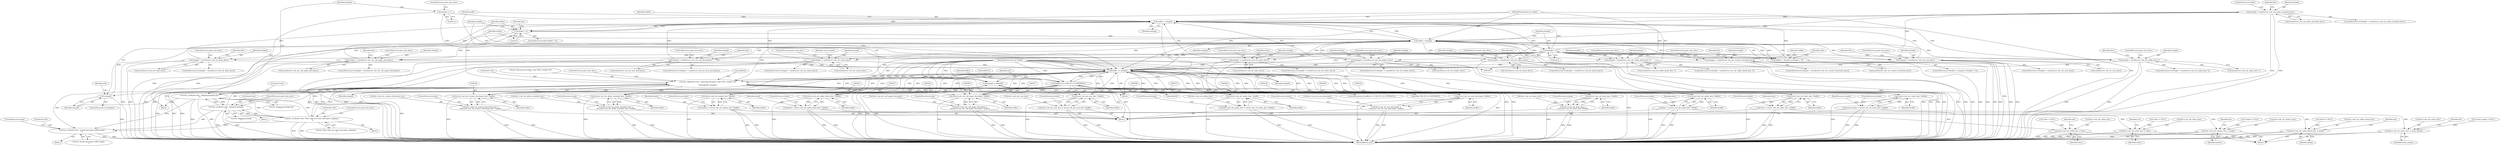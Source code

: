 digraph "0_linux_2e1c42391ff2556387b3cb6308b24f6f65619feb@API" {
"1000391" [label="(Call,elength < sizeof(struct usb_cdc_mbim_extended_desc))"];
"1000171" [label="(Call,buflen < elength)"];
"1000146" [label="(Call,buflen > 0)"];
"1000426" [label="(Call,buflen -= elength)"];
"1000325" [label="(Call,elength < sizeof(struct usb_cdc_mdlm_desc *))"];
"1000174" [label="(Call,elength < 3)"];
"1000295" [label="(Call,elength < sizeof(struct usb_cdc_call_mgmt_descriptor))"];
"1000391" [label="(Call,elength < sizeof(struct usb_cdc_mbim_extended_desc))"];
"1000310" [label="(Call,elength < sizeof(struct usb_cdc_dmm_desc))"];
"1000165" [label="(Call,elength = 1)"];
"1000262" [label="(Call,elength < sizeof(struct usb_cdc_acm_descriptor))"];
"1000206" [label="(Call,elength < sizeof(struct usb_cdc_union_desc))"];
"1000277" [label="(Call,elength != sizeof(struct usb_cdc_ether_desc))"];
"1000244" [label="(Call,elength != sizeof(struct usb_cdc_header_desc))"];
"1000376" [label="(Call,elength < sizeof(struct usb_cdc_mbim_desc))"];
"1000343" [label="(Call,elength < sizeof(struct usb_cdc_mdlm_detail_desc *))"];
"1000229" [label="(Call,elength < sizeof(struct usb_cdc_country_functional_desc))"];
"1000412" [label="(Call,dev_dbg(&intf->dev, \"Ignoring descriptor: type %02x, length %ud\n\",\n\t\t\t\t\tbuffer[2], elength))"];
"1000159" [label="(Call,dev_err(&intf->dev, \"skipping garbage byte\n\"))"];
"1000192" [label="(Call,dev_err(&intf->dev, \"skipping garbage\n\"))"];
"1000214" [label="(Call,dev_err(&intf->dev, \"More than one union descriptor, skipping ...\n\"))"];
"1000429" [label="(Call,buffer += elength)"];
"1000361" [label="(Call,elength < sizeof(struct usb_cdc_ncm_desc))"];
"1000355" [label="(Call,(struct usb_cdc_mdlm_detail_desc *)buffer)"];
"1000186" [label="(Call,buffer[1] != USB_DT_CS_INTERFACE)"];
"1000107" [label="(MethodParameterIn,u8 *buffer)"];
"1000385" [label="(Call,(struct usb_cdc_mbim_desc *)buffer)"];
"1000271" [label="(Call,(struct usb_cdc_acm_descriptor *)buffer)"];
"1000319" [label="(Call,(struct usb_cdc_dmm_desc *)buffer)"];
"1000337" [label="(Call,(struct usb_cdc_mdlm_desc *)buffer)"];
"1000289" [label="(Call,(struct usb_cdc_ether_desc *)buffer)"];
"1000223" [label="(Call,(struct usb_cdc_union_desc *)buffer)"];
"1000238" [label="(Call,(struct usb_cdc_country_functional_desc *)buffer)"];
"1000400" [label="(Call,(struct usb_cdc_mbim_extended_desc *)buffer)"];
"1000256" [label="(Call,(struct usb_cdc_header_desc *)buffer)"];
"1000304" [label="(Call,(struct usb_cdc_call_mgmt_descriptor *)buffer)"];
"1000370" [label="(Call,(struct usb_cdc_ncm_desc *)buffer)"];
"1000108" [label="(MethodParameterIn,int buflen)"];
"1000156" [label="(Call,!elength)"];
"1000150" [label="(Call,elength = buffer[0])"];
"1000170" [label="(Call,(buflen < elength) || (elength < 3))"];
"1000221" [label="(Call,union_header = (struct usb_cdc_union_desc *)buffer)"];
"1000432" [label="(Call,hdr->usb_cdc_union_desc = union_header)"];
"1000234" [label="(Call,hdr->usb_cdc_country_functional_desc =\n\t\t\t\t(struct usb_cdc_country_functional_desc *)buffer)"];
"1000254" [label="(Call,header = (struct usb_cdc_header_desc *)buffer)"];
"1000437" [label="(Call,hdr->usb_cdc_header_desc = header)"];
"1000267" [label="(Call,hdr->usb_cdc_acm_descriptor =\n\t\t\t\t(struct usb_cdc_acm_descriptor *)buffer)"];
"1000287" [label="(Call,ether = (struct usb_cdc_ether_desc *)buffer)"];
"1000452" [label="(Call,hdr->usb_cdc_ether_desc = ether)"];
"1000300" [label="(Call,hdr->usb_cdc_call_mgmt_descriptor =\n\t\t\t\t(struct usb_cdc_call_mgmt_descriptor *)buffer)"];
"1000315" [label="(Call,hdr->usb_cdc_dmm_desc =\n\t\t\t\t(struct usb_cdc_dmm_desc *)buffer)"];
"1000335" [label="(Call,desc = (struct usb_cdc_mdlm_desc *)buffer)"];
"1000447" [label="(Call,hdr->usb_cdc_mdlm_desc = desc)"];
"1000353" [label="(Call,detail = (struct usb_cdc_mdlm_detail_desc *)buffer)"];
"1000442" [label="(Call,hdr->usb_cdc_mdlm_detail_desc = detail)"];
"1000366" [label="(Call,hdr->usb_cdc_ncm_desc = (struct usb_cdc_ncm_desc *)buffer)"];
"1000381" [label="(Call,hdr->usb_cdc_mbim_desc = (struct usb_cdc_mbim_desc *)buffer)"];
"1000396" [label="(Call,hdr->usb_cdc_mbim_extended_desc =\n\t\t\t\t(struct usb_cdc_mbim_extended_desc *)buffer)"];
"1000178" [label="(Call,dev_err(&intf->dev, \"invalid descriptor buffer length\n\"))"];
"1000281" [label="(ControlStructure,goto next_desc;)"];
"1000321" [label="(Identifier,buffer)"];
"1000222" [label="(Identifier,union_header)"];
"1000458" [label="(Identifier,cnt)"];
"1000273" [label="(Identifier,buffer)"];
"1000312" [label="(Call,sizeof(struct usb_cdc_dmm_desc))"];
"1000188" [label="(Identifier,buffer)"];
"1000240" [label="(Identifier,buffer)"];
"1000192" [label="(Call,dev_err(&intf->dev, \"skipping garbage\n\"))"];
"1000421" [label="(Identifier,elength)"];
"1000393" [label="(Call,sizeof(struct usb_cdc_mbim_extended_desc))"];
"1000354" [label="(Identifier,detail)"];
"1000439" [label="(Identifier,hdr)"];
"1000373" [label="(ControlStructure,break;)"];
"1000266" [label="(ControlStructure,goto next_desc;)"];
"1000381" [label="(Call,hdr->usb_cdc_mbim_desc = (struct usb_cdc_mbim_desc *)buffer)"];
"1000262" [label="(Call,elength < sizeof(struct usb_cdc_acm_descriptor))"];
"1000205" [label="(ControlStructure,if (elength < sizeof(struct usb_cdc_union_desc)))"];
"1000454" [label="(Identifier,hdr)"];
"1000183" [label="(Literal,\"invalid descriptor buffer length\n\")"];
"1000219" [label="(Literal,\"More than one union descriptor, skipping ...\n\")"];
"1000291" [label="(Identifier,buffer)"];
"1000347" [label="(ControlStructure,goto next_desc;)"];
"1000310" [label="(Call,elength < sizeof(struct usb_cdc_dmm_desc))"];
"1000443" [label="(Call,hdr->usb_cdc_mdlm_detail_desc)"];
"1000186" [label="(Call,buffer[1] != USB_DT_CS_INTERFACE)"];
"1000109" [label="(Block,)"];
"1000235" [label="(Call,hdr->usb_cdc_country_functional_desc)"];
"1000446" [label="(Identifier,detail)"];
"1000426" [label="(Call,buflen -= elength)"];
"1000327" [label="(Call,sizeof(struct usb_cdc_mdlm_desc *))"];
"1000302" [label="(Identifier,hdr)"];
"1000231" [label="(Call,sizeof(struct usb_cdc_country_functional_desc))"];
"1000208" [label="(Call,sizeof(struct usb_cdc_union_desc))"];
"1000300" [label="(Call,hdr->usb_cdc_call_mgmt_descriptor =\n\t\t\t\t(struct usb_cdc_call_mgmt_descriptor *)buffer)"];
"1000432" [label="(Call,hdr->usb_cdc_union_desc = union_header)"];
"1000119" [label="(Call,*ether = NULL)"];
"1000309" [label="(ControlStructure,if (elength < sizeof(struct usb_cdc_dmm_desc)))"];
"1000166" [label="(Identifier,elength)"];
"1000363" [label="(Call,sizeof(struct usb_cdc_ncm_desc))"];
"1000287" [label="(Call,ether = (struct usb_cdc_ether_desc *)buffer)"];
"1000172" [label="(Identifier,buflen)"];
"1000271" [label="(Call,(struct usb_cdc_acm_descriptor *)buffer)"];
"1000311" [label="(Identifier,elength)"];
"1000256" [label="(Call,(struct usb_cdc_header_desc *)buffer)"];
"1000230" [label="(Identifier,elength)"];
"1000413" [label="(Call,&intf->dev)"];
"1000250" [label="(Identifier,header)"];
"1000431" [label="(Identifier,elength)"];
"1000391" [label="(Call,elength < sizeof(struct usb_cdc_mbim_extended_desc))"];
"1000304" [label="(Call,(struct usb_cdc_call_mgmt_descriptor *)buffer)"];
"1000314" [label="(ControlStructure,goto next_desc;)"];
"1000355" [label="(Call,(struct usb_cdc_mdlm_detail_desc *)buffer)"];
"1000372" [label="(Identifier,buffer)"];
"1000390" [label="(ControlStructure,if (elength < sizeof(struct usb_cdc_mbim_extended_desc)))"];
"1000368" [label="(Identifier,hdr)"];
"1000375" [label="(ControlStructure,if (elength < sizeof(struct usb_cdc_mbim_desc)))"];
"1000258" [label="(Identifier,buffer)"];
"1000448" [label="(Call,hdr->usb_cdc_mdlm_desc)"];
"1000412" [label="(Call,dev_dbg(&intf->dev, \"Ignoring descriptor: type %02x, length %ud\n\",\n\t\t\t\t\tbuffer[2], elength))"];
"1000292" [label="(ControlStructure,break;)"];
"1000127" [label="(Call,*desc = NULL)"];
"1000263" [label="(Identifier,elength)"];
"1000269" [label="(Identifier,hdr)"];
"1000331" [label="(Identifier,desc)"];
"1000241" [label="(ControlStructure,break;)"];
"1000151" [label="(Identifier,elength)"];
"1000377" [label="(Identifier,elength)"];
"1000388" [label="(ControlStructure,break;)"];
"1000255" [label="(Identifier,header)"];
"1000335" [label="(Call,desc = (struct usb_cdc_mdlm_desc *)buffer)"];
"1000459" [label="(MethodReturn,int)"];
"1000382" [label="(Call,hdr->usb_cdc_mbim_desc)"];
"1000343" [label="(Call,elength < sizeof(struct usb_cdc_mdlm_detail_desc *))"];
"1000246" [label="(Call,sizeof(struct usb_cdc_header_desc))"];
"1000380" [label="(ControlStructure,goto next_desc;)"];
"1000324" [label="(ControlStructure,if (elength < sizeof(struct usb_cdc_mdlm_desc *)))"];
"1000289" [label="(Call,(struct usb_cdc_ether_desc *)buffer)"];
"1000316" [label="(Call,hdr->usb_cdc_dmm_desc)"];
"1000387" [label="(Identifier,buffer)"];
"1000181" [label="(Identifier,intf)"];
"1000223" [label="(Call,(struct usb_cdc_union_desc *)buffer)"];
"1000322" [label="(ControlStructure,break;)"];
"1000185" [label="(ControlStructure,if (buffer[1] != USB_DT_CS_INTERFACE))"];
"1000397" [label="(Call,hdr->usb_cdc_mbim_extended_desc)"];
"1000370" [label="(Call,(struct usb_cdc_ncm_desc *)buffer)"];
"1000274" [label="(ControlStructure,break;)"];
"1000162" [label="(Identifier,intf)"];
"1000276" [label="(ControlStructure,if (elength != sizeof(struct usb_cdc_ether_desc)))"];
"1000111" [label="(Call,*union_header = NULL)"];
"1000108" [label="(MethodParameterIn,int buflen)"];
"1000429" [label="(Call,buffer += elength)"];
"1000294" [label="(ControlStructure,if (elength < sizeof(struct usb_cdc_call_mgmt_descriptor)))"];
"1000165" [label="(Call,elength = 1)"];
"1000215" [label="(Call,&intf->dev)"];
"1000171" [label="(Call,buflen < elength)"];
"1000395" [label="(ControlStructure,break;)"];
"1000361" [label="(Call,elength < sizeof(struct usb_cdc_ncm_desc))"];
"1000164" [label="(Literal,\"skipping garbage byte\n\")"];
"1000267" [label="(Call,hdr->usb_cdc_acm_descriptor =\n\t\t\t\t(struct usb_cdc_acm_descriptor *)buffer)"];
"1000366" [label="(Call,hdr->usb_cdc_ncm_desc = (struct usb_cdc_ncm_desc *)buffer)"];
"1000417" [label="(Literal,\"Ignoring descriptor: type %02x, length %ud\n\")"];
"1000342" [label="(ControlStructure,if (elength < sizeof(struct usb_cdc_mdlm_detail_desc *)))"];
"1000243" [label="(ControlStructure,if (elength != sizeof(struct usb_cdc_header_desc)))"];
"1000288" [label="(Identifier,ether)"];
"1000453" [label="(Call,hdr->usb_cdc_ether_desc)"];
"1000437" [label="(Call,hdr->usb_cdc_header_desc = header)"];
"1000147" [label="(Identifier,buflen)"];
"1000317" [label="(Identifier,hdr)"];
"1000177" [label="(Block,)"];
"1000149" [label="(Block,)"];
"1000244" [label="(Call,elength != sizeof(struct usb_cdc_header_desc))"];
"1000233" [label="(ControlStructure,goto next_desc;)"];
"1000168" [label="(ControlStructure,goto next_desc;)"];
"1000430" [label="(Identifier,buffer)"];
"1000238" [label="(Call,(struct usb_cdc_country_functional_desc *)buffer)"];
"1000402" [label="(Identifier,buffer)"];
"1000349" [label="(Identifier,detail)"];
"1000306" [label="(Identifier,buffer)"];
"1000452" [label="(Call,hdr->usb_cdc_ether_desc = ether)"];
"1000444" [label="(Identifier,hdr)"];
"1000398" [label="(Identifier,hdr)"];
"1000170" [label="(Call,(buflen < elength) || (elength < 3))"];
"1000248" [label="(ControlStructure,goto next_desc;)"];
"1000190" [label="(Identifier,USB_DT_CS_INTERFACE)"];
"1000254" [label="(Call,header = (struct usb_cdc_header_desc *)buffer)"];
"1000301" [label="(Call,hdr->usb_cdc_call_mgmt_descriptor)"];
"1000400" [label="(Call,(struct usb_cdc_mbim_extended_desc *)buffer)"];
"1000174" [label="(Call,elength < 3)"];
"1000158" [label="(Block,)"];
"1000353" [label="(Call,detail = (struct usb_cdc_mdlm_detail_desc *)buffer)"];
"1000449" [label="(Identifier,hdr)"];
"1000193" [label="(Call,&intf->dev)"];
"1000178" [label="(Call,dev_err(&intf->dev, \"invalid descriptor buffer length\n\"))"];
"1000261" [label="(ControlStructure,if (elength < sizeof(struct usb_cdc_acm_descriptor)))"];
"1000340" [label="(ControlStructure,break;)"];
"1000295" [label="(Call,elength < sizeof(struct usb_cdc_call_mgmt_descriptor))"];
"1000329" [label="(ControlStructure,goto next_desc;)"];
"1000169" [label="(ControlStructure,if ((buflen < elength) || (elength < 3)))"];
"1000226" [label="(ControlStructure,break;)"];
"1000451" [label="(Identifier,desc)"];
"1000360" [label="(ControlStructure,if (elength < sizeof(struct usb_cdc_ncm_desc)))"];
"1000206" [label="(Call,elength < sizeof(struct usb_cdc_union_desc))"];
"1000115" [label="(Call,*header = NULL)"];
"1000447" [label="(Call,hdr->usb_cdc_mdlm_desc = desc)"];
"1000176" [label="(Literal,3)"];
"1000299" [label="(ControlStructure,goto next_desc;)"];
"1000283" [label="(Identifier,ether)"];
"1000210" [label="(ControlStructure,goto next_desc;)"];
"1000236" [label="(Identifier,hdr)"];
"1000203" [label="(Block,)"];
"1000264" [label="(Call,sizeof(struct usb_cdc_acm_descriptor))"];
"1000278" [label="(Identifier,elength)"];
"1000396" [label="(Call,hdr->usb_cdc_mbim_extended_desc =\n\t\t\t\t(struct usb_cdc_mbim_extended_desc *)buffer)"];
"1000150" [label="(Call,elength = buffer[0])"];
"1000365" [label="(ControlStructure,goto next_desc;)"];
"1000319" [label="(Call,(struct usb_cdc_dmm_desc *)buffer)"];
"1000167" [label="(Literal,1)"];
"1000145" [label="(ControlStructure,while (buflen > 0))"];
"1000296" [label="(Identifier,elength)"];
"1000201" [label="(Identifier,buffer)"];
"1000357" [label="(Identifier,buffer)"];
"1000220" [label="(ControlStructure,goto next_desc;)"];
"1000268" [label="(Call,hdr->usb_cdc_acm_descriptor)"];
"1000245" [label="(Identifier,elength)"];
"1000433" [label="(Call,hdr->usb_cdc_union_desc)"];
"1000307" [label="(ControlStructure,break;)"];
"1000197" [label="(Literal,\"skipping garbage\n\")"];
"1000383" [label="(Identifier,hdr)"];
"1000157" [label="(Identifier,elength)"];
"1000442" [label="(Call,hdr->usb_cdc_mdlm_detail_desc = detail)"];
"1000234" [label="(Call,hdr->usb_cdc_country_functional_desc =\n\t\t\t\t(struct usb_cdc_country_functional_desc *)buffer)"];
"1000123" [label="(Call,*detail = NULL)"];
"1000358" [label="(ControlStructure,break;)"];
"1000337" [label="(Call,(struct usb_cdc_mdlm_desc *)buffer)"];
"1000107" [label="(MethodParameterIn,u8 *buffer)"];
"1000326" [label="(Identifier,elength)"];
"1000155" [label="(ControlStructure,if (!elength))"];
"1000438" [label="(Call,hdr->usb_cdc_header_desc)"];
"1000441" [label="(Identifier,header)"];
"1000385" [label="(Call,(struct usb_cdc_mbim_desc *)buffer)"];
"1000212" [label="(Identifier,union_header)"];
"1000148" [label="(Literal,0)"];
"1000187" [label="(Call,buffer[1])"];
"1000422" [label="(ControlStructure,goto next_desc;)"];
"1000378" [label="(Call,sizeof(struct usb_cdc_mbim_desc))"];
"1000159" [label="(Call,dev_err(&intf->dev, \"skipping garbage byte\n\"))"];
"1000367" [label="(Call,hdr->usb_cdc_ncm_desc)"];
"1000427" [label="(Identifier,buflen)"];
"1000345" [label="(Call,sizeof(struct usb_cdc_mdlm_detail_desc *))"];
"1000184" [label="(ControlStructure,break;)"];
"1000207" [label="(Identifier,elength)"];
"1000214" [label="(Call,dev_err(&intf->dev, \"More than one union descriptor, skipping ...\n\"))"];
"1000344" [label="(Identifier,elength)"];
"1000221" [label="(Call,union_header = (struct usb_cdc_union_desc *)buffer)"];
"1000403" [label="(ControlStructure,break;)"];
"1000315" [label="(Call,hdr->usb_cdc_dmm_desc =\n\t\t\t\t(struct usb_cdc_dmm_desc *)buffer)"];
"1000456" [label="(Identifier,ether)"];
"1000229" [label="(Call,elength < sizeof(struct usb_cdc_country_functional_desc))"];
"1000228" [label="(ControlStructure,if (elength < sizeof(struct usb_cdc_country_functional_desc)))"];
"1000336" [label="(Identifier,desc)"];
"1000152" [label="(Call,buffer[0])"];
"1000418" [label="(Call,buffer[2])"];
"1000225" [label="(Identifier,buffer)"];
"1000195" [label="(Identifier,intf)"];
"1000173" [label="(Identifier,elength)"];
"1000362" [label="(Identifier,elength)"];
"1000428" [label="(Identifier,elength)"];
"1000325" [label="(Call,elength < sizeof(struct usb_cdc_mdlm_desc *))"];
"1000259" [label="(ControlStructure,break;)"];
"1000156" [label="(Call,!elength)"];
"1000392" [label="(Identifier,elength)"];
"1000279" [label="(Call,sizeof(struct usb_cdc_ether_desc))"];
"1000198" [label="(ControlStructure,goto next_desc;)"];
"1000297" [label="(Call,sizeof(struct usb_cdc_call_mgmt_descriptor))"];
"1000191" [label="(Block,)"];
"1000436" [label="(Identifier,union_header)"];
"1000179" [label="(Call,&intf->dev)"];
"1000160" [label="(Call,&intf->dev)"];
"1000339" [label="(Identifier,buffer)"];
"1000175" [label="(Identifier,elength)"];
"1000146" [label="(Call,buflen > 0)"];
"1000434" [label="(Identifier,hdr)"];
"1000213" [label="(Block,)"];
"1000376" [label="(Call,elength < sizeof(struct usb_cdc_mbim_desc))"];
"1000277" [label="(Call,elength != sizeof(struct usb_cdc_ether_desc))"];
"1000391" -> "1000390"  [label="AST: "];
"1000391" -> "1000393"  [label="CFG: "];
"1000392" -> "1000391"  [label="AST: "];
"1000393" -> "1000391"  [label="AST: "];
"1000395" -> "1000391"  [label="CFG: "];
"1000398" -> "1000391"  [label="CFG: "];
"1000391" -> "1000459"  [label="DDG: "];
"1000391" -> "1000459"  [label="DDG: "];
"1000171" -> "1000391"  [label="DDG: "];
"1000174" -> "1000391"  [label="DDG: "];
"1000391" -> "1000426"  [label="DDG: "];
"1000391" -> "1000429"  [label="DDG: "];
"1000171" -> "1000170"  [label="AST: "];
"1000171" -> "1000173"  [label="CFG: "];
"1000172" -> "1000171"  [label="AST: "];
"1000173" -> "1000171"  [label="AST: "];
"1000175" -> "1000171"  [label="CFG: "];
"1000170" -> "1000171"  [label="CFG: "];
"1000171" -> "1000459"  [label="DDG: "];
"1000171" -> "1000459"  [label="DDG: "];
"1000171" -> "1000170"  [label="DDG: "];
"1000171" -> "1000170"  [label="DDG: "];
"1000146" -> "1000171"  [label="DDG: "];
"1000108" -> "1000171"  [label="DDG: "];
"1000156" -> "1000171"  [label="DDG: "];
"1000171" -> "1000174"  [label="DDG: "];
"1000171" -> "1000206"  [label="DDG: "];
"1000171" -> "1000229"  [label="DDG: "];
"1000171" -> "1000244"  [label="DDG: "];
"1000171" -> "1000262"  [label="DDG: "];
"1000171" -> "1000277"  [label="DDG: "];
"1000171" -> "1000295"  [label="DDG: "];
"1000171" -> "1000310"  [label="DDG: "];
"1000171" -> "1000325"  [label="DDG: "];
"1000171" -> "1000343"  [label="DDG: "];
"1000171" -> "1000361"  [label="DDG: "];
"1000171" -> "1000376"  [label="DDG: "];
"1000171" -> "1000412"  [label="DDG: "];
"1000171" -> "1000426"  [label="DDG: "];
"1000171" -> "1000426"  [label="DDG: "];
"1000171" -> "1000429"  [label="DDG: "];
"1000146" -> "1000145"  [label="AST: "];
"1000146" -> "1000148"  [label="CFG: "];
"1000147" -> "1000146"  [label="AST: "];
"1000148" -> "1000146"  [label="AST: "];
"1000151" -> "1000146"  [label="CFG: "];
"1000434" -> "1000146"  [label="CFG: "];
"1000146" -> "1000459"  [label="DDG: "];
"1000146" -> "1000459"  [label="DDG: "];
"1000426" -> "1000146"  [label="DDG: "];
"1000108" -> "1000146"  [label="DDG: "];
"1000146" -> "1000426"  [label="DDG: "];
"1000426" -> "1000149"  [label="AST: "];
"1000426" -> "1000428"  [label="CFG: "];
"1000427" -> "1000426"  [label="AST: "];
"1000428" -> "1000426"  [label="AST: "];
"1000430" -> "1000426"  [label="CFG: "];
"1000325" -> "1000426"  [label="DDG: "];
"1000295" -> "1000426"  [label="DDG: "];
"1000310" -> "1000426"  [label="DDG: "];
"1000165" -> "1000426"  [label="DDG: "];
"1000262" -> "1000426"  [label="DDG: "];
"1000206" -> "1000426"  [label="DDG: "];
"1000277" -> "1000426"  [label="DDG: "];
"1000244" -> "1000426"  [label="DDG: "];
"1000174" -> "1000426"  [label="DDG: "];
"1000376" -> "1000426"  [label="DDG: "];
"1000343" -> "1000426"  [label="DDG: "];
"1000229" -> "1000426"  [label="DDG: "];
"1000412" -> "1000426"  [label="DDG: "];
"1000361" -> "1000426"  [label="DDG: "];
"1000108" -> "1000426"  [label="DDG: "];
"1000325" -> "1000324"  [label="AST: "];
"1000325" -> "1000327"  [label="CFG: "];
"1000326" -> "1000325"  [label="AST: "];
"1000327" -> "1000325"  [label="AST: "];
"1000329" -> "1000325"  [label="CFG: "];
"1000331" -> "1000325"  [label="CFG: "];
"1000325" -> "1000459"  [label="DDG: "];
"1000325" -> "1000459"  [label="DDG: "];
"1000174" -> "1000325"  [label="DDG: "];
"1000325" -> "1000429"  [label="DDG: "];
"1000174" -> "1000170"  [label="AST: "];
"1000174" -> "1000176"  [label="CFG: "];
"1000175" -> "1000174"  [label="AST: "];
"1000176" -> "1000174"  [label="AST: "];
"1000170" -> "1000174"  [label="CFG: "];
"1000174" -> "1000459"  [label="DDG: "];
"1000174" -> "1000170"  [label="DDG: "];
"1000174" -> "1000170"  [label="DDG: "];
"1000174" -> "1000206"  [label="DDG: "];
"1000174" -> "1000229"  [label="DDG: "];
"1000174" -> "1000244"  [label="DDG: "];
"1000174" -> "1000262"  [label="DDG: "];
"1000174" -> "1000277"  [label="DDG: "];
"1000174" -> "1000295"  [label="DDG: "];
"1000174" -> "1000310"  [label="DDG: "];
"1000174" -> "1000343"  [label="DDG: "];
"1000174" -> "1000361"  [label="DDG: "];
"1000174" -> "1000376"  [label="DDG: "];
"1000174" -> "1000412"  [label="DDG: "];
"1000174" -> "1000429"  [label="DDG: "];
"1000295" -> "1000294"  [label="AST: "];
"1000295" -> "1000297"  [label="CFG: "];
"1000296" -> "1000295"  [label="AST: "];
"1000297" -> "1000295"  [label="AST: "];
"1000299" -> "1000295"  [label="CFG: "];
"1000302" -> "1000295"  [label="CFG: "];
"1000295" -> "1000459"  [label="DDG: "];
"1000295" -> "1000459"  [label="DDG: "];
"1000295" -> "1000429"  [label="DDG: "];
"1000310" -> "1000309"  [label="AST: "];
"1000310" -> "1000312"  [label="CFG: "];
"1000311" -> "1000310"  [label="AST: "];
"1000312" -> "1000310"  [label="AST: "];
"1000314" -> "1000310"  [label="CFG: "];
"1000317" -> "1000310"  [label="CFG: "];
"1000310" -> "1000459"  [label="DDG: "];
"1000310" -> "1000459"  [label="DDG: "];
"1000310" -> "1000429"  [label="DDG: "];
"1000165" -> "1000158"  [label="AST: "];
"1000165" -> "1000167"  [label="CFG: "];
"1000166" -> "1000165"  [label="AST: "];
"1000167" -> "1000165"  [label="AST: "];
"1000168" -> "1000165"  [label="CFG: "];
"1000165" -> "1000429"  [label="DDG: "];
"1000262" -> "1000261"  [label="AST: "];
"1000262" -> "1000264"  [label="CFG: "];
"1000263" -> "1000262"  [label="AST: "];
"1000264" -> "1000262"  [label="AST: "];
"1000266" -> "1000262"  [label="CFG: "];
"1000269" -> "1000262"  [label="CFG: "];
"1000262" -> "1000459"  [label="DDG: "];
"1000262" -> "1000459"  [label="DDG: "];
"1000262" -> "1000429"  [label="DDG: "];
"1000206" -> "1000205"  [label="AST: "];
"1000206" -> "1000208"  [label="CFG: "];
"1000207" -> "1000206"  [label="AST: "];
"1000208" -> "1000206"  [label="AST: "];
"1000210" -> "1000206"  [label="CFG: "];
"1000212" -> "1000206"  [label="CFG: "];
"1000206" -> "1000459"  [label="DDG: "];
"1000206" -> "1000459"  [label="DDG: "];
"1000206" -> "1000429"  [label="DDG: "];
"1000277" -> "1000276"  [label="AST: "];
"1000277" -> "1000279"  [label="CFG: "];
"1000278" -> "1000277"  [label="AST: "];
"1000279" -> "1000277"  [label="AST: "];
"1000281" -> "1000277"  [label="CFG: "];
"1000283" -> "1000277"  [label="CFG: "];
"1000277" -> "1000459"  [label="DDG: "];
"1000277" -> "1000459"  [label="DDG: "];
"1000277" -> "1000429"  [label="DDG: "];
"1000244" -> "1000243"  [label="AST: "];
"1000244" -> "1000246"  [label="CFG: "];
"1000245" -> "1000244"  [label="AST: "];
"1000246" -> "1000244"  [label="AST: "];
"1000248" -> "1000244"  [label="CFG: "];
"1000250" -> "1000244"  [label="CFG: "];
"1000244" -> "1000459"  [label="DDG: "];
"1000244" -> "1000459"  [label="DDG: "];
"1000244" -> "1000429"  [label="DDG: "];
"1000376" -> "1000375"  [label="AST: "];
"1000376" -> "1000378"  [label="CFG: "];
"1000377" -> "1000376"  [label="AST: "];
"1000378" -> "1000376"  [label="AST: "];
"1000380" -> "1000376"  [label="CFG: "];
"1000383" -> "1000376"  [label="CFG: "];
"1000376" -> "1000459"  [label="DDG: "];
"1000376" -> "1000459"  [label="DDG: "];
"1000376" -> "1000429"  [label="DDG: "];
"1000343" -> "1000342"  [label="AST: "];
"1000343" -> "1000345"  [label="CFG: "];
"1000344" -> "1000343"  [label="AST: "];
"1000345" -> "1000343"  [label="AST: "];
"1000347" -> "1000343"  [label="CFG: "];
"1000349" -> "1000343"  [label="CFG: "];
"1000343" -> "1000459"  [label="DDG: "];
"1000343" -> "1000459"  [label="DDG: "];
"1000343" -> "1000429"  [label="DDG: "];
"1000229" -> "1000228"  [label="AST: "];
"1000229" -> "1000231"  [label="CFG: "];
"1000230" -> "1000229"  [label="AST: "];
"1000231" -> "1000229"  [label="AST: "];
"1000233" -> "1000229"  [label="CFG: "];
"1000236" -> "1000229"  [label="CFG: "];
"1000229" -> "1000459"  [label="DDG: "];
"1000229" -> "1000459"  [label="DDG: "];
"1000229" -> "1000429"  [label="DDG: "];
"1000412" -> "1000203"  [label="AST: "];
"1000412" -> "1000421"  [label="CFG: "];
"1000413" -> "1000412"  [label="AST: "];
"1000417" -> "1000412"  [label="AST: "];
"1000418" -> "1000412"  [label="AST: "];
"1000421" -> "1000412"  [label="AST: "];
"1000422" -> "1000412"  [label="CFG: "];
"1000412" -> "1000459"  [label="DDG: "];
"1000412" -> "1000459"  [label="DDG: "];
"1000412" -> "1000459"  [label="DDG: "];
"1000412" -> "1000159"  [label="DDG: "];
"1000412" -> "1000178"  [label="DDG: "];
"1000412" -> "1000192"  [label="DDG: "];
"1000412" -> "1000214"  [label="DDG: "];
"1000412" -> "1000223"  [label="DDG: "];
"1000412" -> "1000238"  [label="DDG: "];
"1000412" -> "1000256"  [label="DDG: "];
"1000412" -> "1000271"  [label="DDG: "];
"1000412" -> "1000289"  [label="DDG: "];
"1000412" -> "1000304"  [label="DDG: "];
"1000412" -> "1000319"  [label="DDG: "];
"1000412" -> "1000337"  [label="DDG: "];
"1000412" -> "1000355"  [label="DDG: "];
"1000412" -> "1000370"  [label="DDG: "];
"1000412" -> "1000385"  [label="DDG: "];
"1000412" -> "1000400"  [label="DDG: "];
"1000159" -> "1000412"  [label="DDG: "];
"1000192" -> "1000412"  [label="DDG: "];
"1000214" -> "1000412"  [label="DDG: "];
"1000429" -> "1000412"  [label="DDG: "];
"1000107" -> "1000412"  [label="DDG: "];
"1000412" -> "1000429"  [label="DDG: "];
"1000412" -> "1000429"  [label="DDG: "];
"1000159" -> "1000158"  [label="AST: "];
"1000159" -> "1000164"  [label="CFG: "];
"1000160" -> "1000159"  [label="AST: "];
"1000164" -> "1000159"  [label="AST: "];
"1000166" -> "1000159"  [label="CFG: "];
"1000159" -> "1000459"  [label="DDG: "];
"1000159" -> "1000459"  [label="DDG: "];
"1000192" -> "1000159"  [label="DDG: "];
"1000214" -> "1000159"  [label="DDG: "];
"1000159" -> "1000178"  [label="DDG: "];
"1000159" -> "1000192"  [label="DDG: "];
"1000159" -> "1000214"  [label="DDG: "];
"1000192" -> "1000191"  [label="AST: "];
"1000192" -> "1000197"  [label="CFG: "];
"1000193" -> "1000192"  [label="AST: "];
"1000197" -> "1000192"  [label="AST: "];
"1000198" -> "1000192"  [label="CFG: "];
"1000192" -> "1000459"  [label="DDG: "];
"1000192" -> "1000459"  [label="DDG: "];
"1000192" -> "1000178"  [label="DDG: "];
"1000214" -> "1000192"  [label="DDG: "];
"1000192" -> "1000214"  [label="DDG: "];
"1000214" -> "1000213"  [label="AST: "];
"1000214" -> "1000219"  [label="CFG: "];
"1000215" -> "1000214"  [label="AST: "];
"1000219" -> "1000214"  [label="AST: "];
"1000220" -> "1000214"  [label="CFG: "];
"1000214" -> "1000459"  [label="DDG: "];
"1000214" -> "1000459"  [label="DDG: "];
"1000214" -> "1000178"  [label="DDG: "];
"1000429" -> "1000149"  [label="AST: "];
"1000429" -> "1000431"  [label="CFG: "];
"1000430" -> "1000429"  [label="AST: "];
"1000431" -> "1000429"  [label="AST: "];
"1000147" -> "1000429"  [label="CFG: "];
"1000429" -> "1000459"  [label="DDG: "];
"1000429" -> "1000459"  [label="DDG: "];
"1000429" -> "1000150"  [label="DDG: "];
"1000429" -> "1000186"  [label="DDG: "];
"1000429" -> "1000223"  [label="DDG: "];
"1000429" -> "1000238"  [label="DDG: "];
"1000429" -> "1000256"  [label="DDG: "];
"1000429" -> "1000271"  [label="DDG: "];
"1000429" -> "1000289"  [label="DDG: "];
"1000429" -> "1000304"  [label="DDG: "];
"1000429" -> "1000319"  [label="DDG: "];
"1000429" -> "1000337"  [label="DDG: "];
"1000429" -> "1000355"  [label="DDG: "];
"1000429" -> "1000370"  [label="DDG: "];
"1000429" -> "1000385"  [label="DDG: "];
"1000429" -> "1000400"  [label="DDG: "];
"1000361" -> "1000429"  [label="DDG: "];
"1000355" -> "1000429"  [label="DDG: "];
"1000385" -> "1000429"  [label="DDG: "];
"1000271" -> "1000429"  [label="DDG: "];
"1000319" -> "1000429"  [label="DDG: "];
"1000337" -> "1000429"  [label="DDG: "];
"1000289" -> "1000429"  [label="DDG: "];
"1000186" -> "1000429"  [label="DDG: "];
"1000223" -> "1000429"  [label="DDG: "];
"1000238" -> "1000429"  [label="DDG: "];
"1000400" -> "1000429"  [label="DDG: "];
"1000256" -> "1000429"  [label="DDG: "];
"1000304" -> "1000429"  [label="DDG: "];
"1000370" -> "1000429"  [label="DDG: "];
"1000107" -> "1000429"  [label="DDG: "];
"1000361" -> "1000360"  [label="AST: "];
"1000361" -> "1000363"  [label="CFG: "];
"1000362" -> "1000361"  [label="AST: "];
"1000363" -> "1000361"  [label="AST: "];
"1000365" -> "1000361"  [label="CFG: "];
"1000368" -> "1000361"  [label="CFG: "];
"1000361" -> "1000459"  [label="DDG: "];
"1000361" -> "1000459"  [label="DDG: "];
"1000355" -> "1000353"  [label="AST: "];
"1000355" -> "1000357"  [label="CFG: "];
"1000356" -> "1000355"  [label="AST: "];
"1000357" -> "1000355"  [label="AST: "];
"1000353" -> "1000355"  [label="CFG: "];
"1000355" -> "1000459"  [label="DDG: "];
"1000355" -> "1000353"  [label="DDG: "];
"1000186" -> "1000355"  [label="DDG: "];
"1000107" -> "1000355"  [label="DDG: "];
"1000186" -> "1000185"  [label="AST: "];
"1000186" -> "1000190"  [label="CFG: "];
"1000187" -> "1000186"  [label="AST: "];
"1000190" -> "1000186"  [label="AST: "];
"1000195" -> "1000186"  [label="CFG: "];
"1000201" -> "1000186"  [label="CFG: "];
"1000186" -> "1000459"  [label="DDG: "];
"1000186" -> "1000459"  [label="DDG: "];
"1000186" -> "1000459"  [label="DDG: "];
"1000107" -> "1000186"  [label="DDG: "];
"1000186" -> "1000223"  [label="DDG: "];
"1000186" -> "1000238"  [label="DDG: "];
"1000186" -> "1000256"  [label="DDG: "];
"1000186" -> "1000271"  [label="DDG: "];
"1000186" -> "1000289"  [label="DDG: "];
"1000186" -> "1000304"  [label="DDG: "];
"1000186" -> "1000319"  [label="DDG: "];
"1000186" -> "1000337"  [label="DDG: "];
"1000186" -> "1000370"  [label="DDG: "];
"1000186" -> "1000385"  [label="DDG: "];
"1000186" -> "1000400"  [label="DDG: "];
"1000107" -> "1000104"  [label="AST: "];
"1000107" -> "1000459"  [label="DDG: "];
"1000107" -> "1000150"  [label="DDG: "];
"1000107" -> "1000223"  [label="DDG: "];
"1000107" -> "1000238"  [label="DDG: "];
"1000107" -> "1000256"  [label="DDG: "];
"1000107" -> "1000271"  [label="DDG: "];
"1000107" -> "1000289"  [label="DDG: "];
"1000107" -> "1000304"  [label="DDG: "];
"1000107" -> "1000319"  [label="DDG: "];
"1000107" -> "1000337"  [label="DDG: "];
"1000107" -> "1000370"  [label="DDG: "];
"1000107" -> "1000385"  [label="DDG: "];
"1000107" -> "1000400"  [label="DDG: "];
"1000385" -> "1000381"  [label="AST: "];
"1000385" -> "1000387"  [label="CFG: "];
"1000386" -> "1000385"  [label="AST: "];
"1000387" -> "1000385"  [label="AST: "];
"1000381" -> "1000385"  [label="CFG: "];
"1000385" -> "1000459"  [label="DDG: "];
"1000385" -> "1000381"  [label="DDG: "];
"1000271" -> "1000267"  [label="AST: "];
"1000271" -> "1000273"  [label="CFG: "];
"1000272" -> "1000271"  [label="AST: "];
"1000273" -> "1000271"  [label="AST: "];
"1000267" -> "1000271"  [label="CFG: "];
"1000271" -> "1000459"  [label="DDG: "];
"1000271" -> "1000267"  [label="DDG: "];
"1000319" -> "1000315"  [label="AST: "];
"1000319" -> "1000321"  [label="CFG: "];
"1000320" -> "1000319"  [label="AST: "];
"1000321" -> "1000319"  [label="AST: "];
"1000315" -> "1000319"  [label="CFG: "];
"1000319" -> "1000459"  [label="DDG: "];
"1000319" -> "1000315"  [label="DDG: "];
"1000337" -> "1000335"  [label="AST: "];
"1000337" -> "1000339"  [label="CFG: "];
"1000338" -> "1000337"  [label="AST: "];
"1000339" -> "1000337"  [label="AST: "];
"1000335" -> "1000337"  [label="CFG: "];
"1000337" -> "1000459"  [label="DDG: "];
"1000337" -> "1000335"  [label="DDG: "];
"1000289" -> "1000287"  [label="AST: "];
"1000289" -> "1000291"  [label="CFG: "];
"1000290" -> "1000289"  [label="AST: "];
"1000291" -> "1000289"  [label="AST: "];
"1000287" -> "1000289"  [label="CFG: "];
"1000289" -> "1000459"  [label="DDG: "];
"1000289" -> "1000287"  [label="DDG: "];
"1000223" -> "1000221"  [label="AST: "];
"1000223" -> "1000225"  [label="CFG: "];
"1000224" -> "1000223"  [label="AST: "];
"1000225" -> "1000223"  [label="AST: "];
"1000221" -> "1000223"  [label="CFG: "];
"1000223" -> "1000459"  [label="DDG: "];
"1000223" -> "1000221"  [label="DDG: "];
"1000238" -> "1000234"  [label="AST: "];
"1000238" -> "1000240"  [label="CFG: "];
"1000239" -> "1000238"  [label="AST: "];
"1000240" -> "1000238"  [label="AST: "];
"1000234" -> "1000238"  [label="CFG: "];
"1000238" -> "1000459"  [label="DDG: "];
"1000238" -> "1000234"  [label="DDG: "];
"1000400" -> "1000396"  [label="AST: "];
"1000400" -> "1000402"  [label="CFG: "];
"1000401" -> "1000400"  [label="AST: "];
"1000402" -> "1000400"  [label="AST: "];
"1000396" -> "1000400"  [label="CFG: "];
"1000400" -> "1000459"  [label="DDG: "];
"1000400" -> "1000396"  [label="DDG: "];
"1000256" -> "1000254"  [label="AST: "];
"1000256" -> "1000258"  [label="CFG: "];
"1000257" -> "1000256"  [label="AST: "];
"1000258" -> "1000256"  [label="AST: "];
"1000254" -> "1000256"  [label="CFG: "];
"1000256" -> "1000459"  [label="DDG: "];
"1000256" -> "1000254"  [label="DDG: "];
"1000304" -> "1000300"  [label="AST: "];
"1000304" -> "1000306"  [label="CFG: "];
"1000305" -> "1000304"  [label="AST: "];
"1000306" -> "1000304"  [label="AST: "];
"1000300" -> "1000304"  [label="CFG: "];
"1000304" -> "1000459"  [label="DDG: "];
"1000304" -> "1000300"  [label="DDG: "];
"1000370" -> "1000366"  [label="AST: "];
"1000370" -> "1000372"  [label="CFG: "];
"1000371" -> "1000370"  [label="AST: "];
"1000372" -> "1000370"  [label="AST: "];
"1000366" -> "1000370"  [label="CFG: "];
"1000370" -> "1000459"  [label="DDG: "];
"1000370" -> "1000366"  [label="DDG: "];
"1000108" -> "1000104"  [label="AST: "];
"1000108" -> "1000459"  [label="DDG: "];
"1000156" -> "1000155"  [label="AST: "];
"1000156" -> "1000157"  [label="CFG: "];
"1000157" -> "1000156"  [label="AST: "];
"1000162" -> "1000156"  [label="CFG: "];
"1000172" -> "1000156"  [label="CFG: "];
"1000156" -> "1000459"  [label="DDG: "];
"1000150" -> "1000156"  [label="DDG: "];
"1000150" -> "1000149"  [label="AST: "];
"1000150" -> "1000152"  [label="CFG: "];
"1000151" -> "1000150"  [label="AST: "];
"1000152" -> "1000150"  [label="AST: "];
"1000157" -> "1000150"  [label="CFG: "];
"1000150" -> "1000459"  [label="DDG: "];
"1000170" -> "1000169"  [label="AST: "];
"1000181" -> "1000170"  [label="CFG: "];
"1000188" -> "1000170"  [label="CFG: "];
"1000170" -> "1000459"  [label="DDG: "];
"1000170" -> "1000459"  [label="DDG: "];
"1000170" -> "1000459"  [label="DDG: "];
"1000221" -> "1000203"  [label="AST: "];
"1000222" -> "1000221"  [label="AST: "];
"1000226" -> "1000221"  [label="CFG: "];
"1000221" -> "1000459"  [label="DDG: "];
"1000221" -> "1000459"  [label="DDG: "];
"1000221" -> "1000432"  [label="DDG: "];
"1000432" -> "1000109"  [label="AST: "];
"1000432" -> "1000436"  [label="CFG: "];
"1000433" -> "1000432"  [label="AST: "];
"1000436" -> "1000432"  [label="AST: "];
"1000439" -> "1000432"  [label="CFG: "];
"1000432" -> "1000459"  [label="DDG: "];
"1000432" -> "1000459"  [label="DDG: "];
"1000111" -> "1000432"  [label="DDG: "];
"1000234" -> "1000203"  [label="AST: "];
"1000235" -> "1000234"  [label="AST: "];
"1000241" -> "1000234"  [label="CFG: "];
"1000234" -> "1000459"  [label="DDG: "];
"1000234" -> "1000459"  [label="DDG: "];
"1000254" -> "1000203"  [label="AST: "];
"1000255" -> "1000254"  [label="AST: "];
"1000259" -> "1000254"  [label="CFG: "];
"1000254" -> "1000459"  [label="DDG: "];
"1000254" -> "1000459"  [label="DDG: "];
"1000254" -> "1000437"  [label="DDG: "];
"1000437" -> "1000109"  [label="AST: "];
"1000437" -> "1000441"  [label="CFG: "];
"1000438" -> "1000437"  [label="AST: "];
"1000441" -> "1000437"  [label="AST: "];
"1000444" -> "1000437"  [label="CFG: "];
"1000437" -> "1000459"  [label="DDG: "];
"1000437" -> "1000459"  [label="DDG: "];
"1000115" -> "1000437"  [label="DDG: "];
"1000267" -> "1000203"  [label="AST: "];
"1000268" -> "1000267"  [label="AST: "];
"1000274" -> "1000267"  [label="CFG: "];
"1000267" -> "1000459"  [label="DDG: "];
"1000267" -> "1000459"  [label="DDG: "];
"1000287" -> "1000203"  [label="AST: "];
"1000288" -> "1000287"  [label="AST: "];
"1000292" -> "1000287"  [label="CFG: "];
"1000287" -> "1000459"  [label="DDG: "];
"1000287" -> "1000459"  [label="DDG: "];
"1000287" -> "1000452"  [label="DDG: "];
"1000452" -> "1000109"  [label="AST: "];
"1000452" -> "1000456"  [label="CFG: "];
"1000453" -> "1000452"  [label="AST: "];
"1000456" -> "1000452"  [label="AST: "];
"1000458" -> "1000452"  [label="CFG: "];
"1000452" -> "1000459"  [label="DDG: "];
"1000452" -> "1000459"  [label="DDG: "];
"1000119" -> "1000452"  [label="DDG: "];
"1000300" -> "1000203"  [label="AST: "];
"1000301" -> "1000300"  [label="AST: "];
"1000307" -> "1000300"  [label="CFG: "];
"1000300" -> "1000459"  [label="DDG: "];
"1000300" -> "1000459"  [label="DDG: "];
"1000315" -> "1000203"  [label="AST: "];
"1000316" -> "1000315"  [label="AST: "];
"1000322" -> "1000315"  [label="CFG: "];
"1000315" -> "1000459"  [label="DDG: "];
"1000315" -> "1000459"  [label="DDG: "];
"1000335" -> "1000203"  [label="AST: "];
"1000336" -> "1000335"  [label="AST: "];
"1000340" -> "1000335"  [label="CFG: "];
"1000335" -> "1000459"  [label="DDG: "];
"1000335" -> "1000459"  [label="DDG: "];
"1000335" -> "1000447"  [label="DDG: "];
"1000447" -> "1000109"  [label="AST: "];
"1000447" -> "1000451"  [label="CFG: "];
"1000448" -> "1000447"  [label="AST: "];
"1000451" -> "1000447"  [label="AST: "];
"1000454" -> "1000447"  [label="CFG: "];
"1000447" -> "1000459"  [label="DDG: "];
"1000447" -> "1000459"  [label="DDG: "];
"1000127" -> "1000447"  [label="DDG: "];
"1000353" -> "1000203"  [label="AST: "];
"1000354" -> "1000353"  [label="AST: "];
"1000358" -> "1000353"  [label="CFG: "];
"1000353" -> "1000459"  [label="DDG: "];
"1000353" -> "1000459"  [label="DDG: "];
"1000353" -> "1000442"  [label="DDG: "];
"1000442" -> "1000109"  [label="AST: "];
"1000442" -> "1000446"  [label="CFG: "];
"1000443" -> "1000442"  [label="AST: "];
"1000446" -> "1000442"  [label="AST: "];
"1000449" -> "1000442"  [label="CFG: "];
"1000442" -> "1000459"  [label="DDG: "];
"1000442" -> "1000459"  [label="DDG: "];
"1000123" -> "1000442"  [label="DDG: "];
"1000366" -> "1000203"  [label="AST: "];
"1000367" -> "1000366"  [label="AST: "];
"1000373" -> "1000366"  [label="CFG: "];
"1000366" -> "1000459"  [label="DDG: "];
"1000366" -> "1000459"  [label="DDG: "];
"1000381" -> "1000203"  [label="AST: "];
"1000382" -> "1000381"  [label="AST: "];
"1000388" -> "1000381"  [label="CFG: "];
"1000381" -> "1000459"  [label="DDG: "];
"1000381" -> "1000459"  [label="DDG: "];
"1000396" -> "1000203"  [label="AST: "];
"1000397" -> "1000396"  [label="AST: "];
"1000403" -> "1000396"  [label="CFG: "];
"1000396" -> "1000459"  [label="DDG: "];
"1000396" -> "1000459"  [label="DDG: "];
"1000178" -> "1000177"  [label="AST: "];
"1000178" -> "1000183"  [label="CFG: "];
"1000179" -> "1000178"  [label="AST: "];
"1000183" -> "1000178"  [label="AST: "];
"1000184" -> "1000178"  [label="CFG: "];
"1000178" -> "1000459"  [label="DDG: "];
"1000178" -> "1000459"  [label="DDG: "];
}
